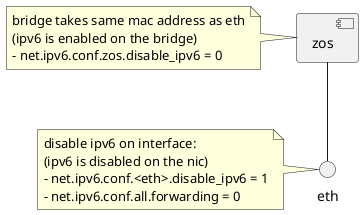 @startuml
() eth
[zos]
eth -up- zos
note left of zos
bridge takes same mac address as eth
(ipv6 is enabled on the bridge)
- net.ipv6.conf.zos.disable_ipv6 = 0
end note
note left of eth
disable ipv6 on interface:
(ipv6 is disabled on the nic)
- net.ipv6.conf.<eth>.disable_ipv6 = 1
- net.ipv6.conf.all.forwarding = 0
end note
@enduml
